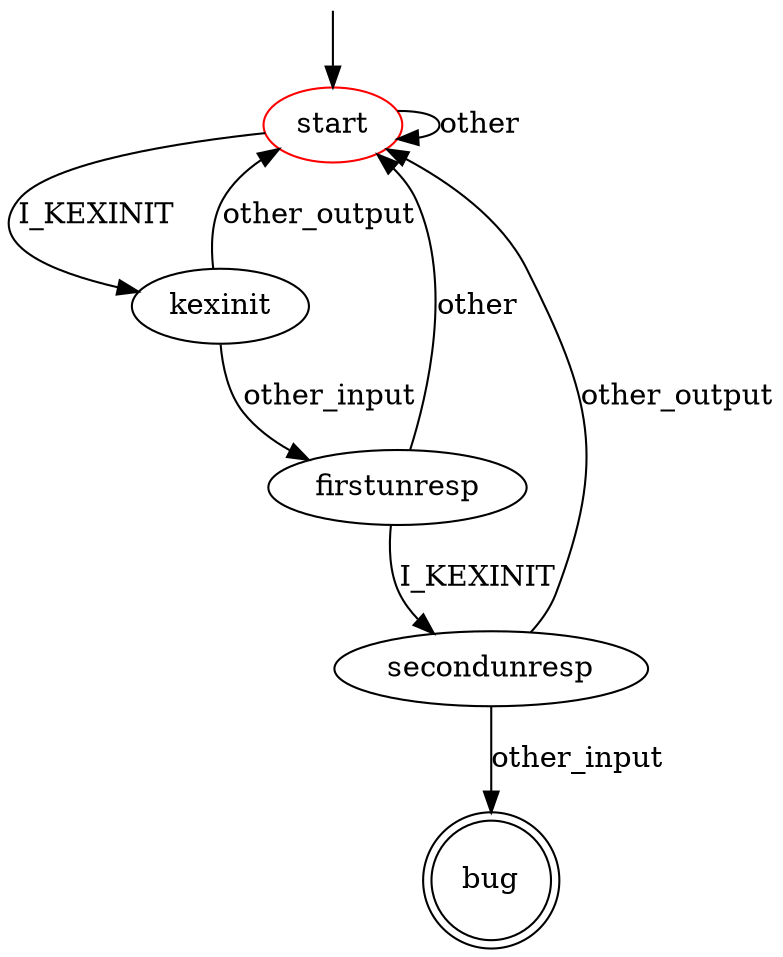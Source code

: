 digraph G {
label=""
start [color="red"]
bug [shape="doublecircle"]

start -> start [label="other"]
start -> kexinit [label="I_KEXINIT"] 

kexinit -> start [label="other_output"]
kexinit -> firstunresp [label="other_input"]

firstunresp -> start [label="other"]
firstunresp -> secondunresp [label="I_KEXINIT"]

secondunresp -> start [label="other_output"]
secondunresp -> bug [label="other_input"]

__start0 [label="" shape="none" width="0" height="0"];
__start0 -> start;
}

